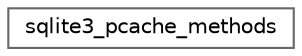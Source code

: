 digraph "Gráfico de Hierarquia de Classes"
{
 // LATEX_PDF_SIZE
  bgcolor="transparent";
  edge [fontname=Helvetica,fontsize=10,labelfontname=Helvetica,labelfontsize=10];
  node [fontname=Helvetica,fontsize=10,shape=box,height=0.2,width=0.4];
  rankdir="LR";
  Node0 [id="Node000000",label="sqlite3_pcache_methods",height=0.2,width=0.4,color="grey40", fillcolor="white", style="filled",URL="$structsqlite3__pcache__methods.html",tooltip=" "];
}
